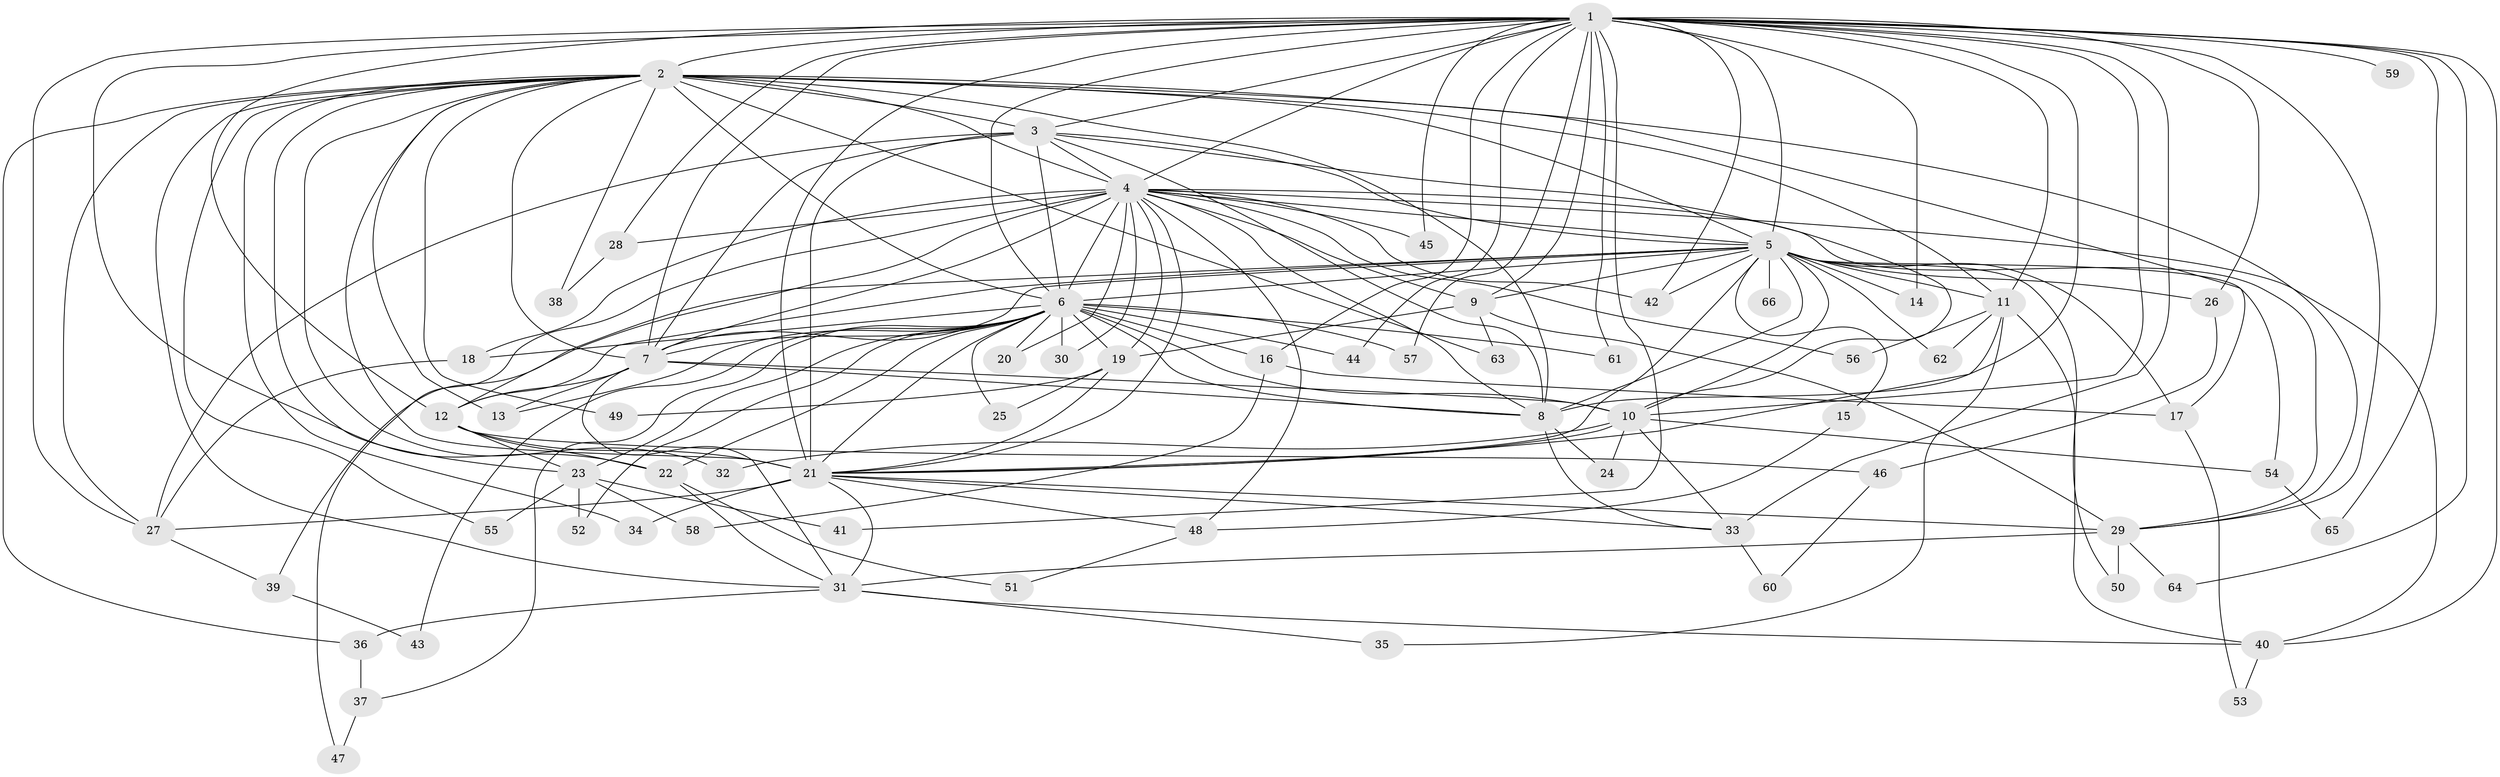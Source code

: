 // original degree distribution, {37: 0.007575757575757576, 28: 0.015151515151515152, 24: 0.007575757575757576, 30: 0.007575757575757576, 20: 0.007575757575757576, 23: 0.007575757575757576, 12: 0.007575757575757576, 18: 0.007575757575757576, 21: 0.007575757575757576, 5: 0.05303030303030303, 3: 0.20454545454545456, 4: 0.07575757575757576, 6: 0.03787878787878788, 7: 0.007575757575757576, 2: 0.5454545454545454}
// Generated by graph-tools (version 1.1) at 2025/34/03/09/25 02:34:46]
// undirected, 66 vertices, 176 edges
graph export_dot {
graph [start="1"]
  node [color=gray90,style=filled];
  1;
  2;
  3;
  4;
  5;
  6;
  7;
  8;
  9;
  10;
  11;
  12;
  13;
  14;
  15;
  16;
  17;
  18;
  19;
  20;
  21;
  22;
  23;
  24;
  25;
  26;
  27;
  28;
  29;
  30;
  31;
  32;
  33;
  34;
  35;
  36;
  37;
  38;
  39;
  40;
  41;
  42;
  43;
  44;
  45;
  46;
  47;
  48;
  49;
  50;
  51;
  52;
  53;
  54;
  55;
  56;
  57;
  58;
  59;
  60;
  61;
  62;
  63;
  64;
  65;
  66;
  1 -- 2 [weight=1.0];
  1 -- 3 [weight=1.0];
  1 -- 4 [weight=3.0];
  1 -- 5 [weight=2.0];
  1 -- 6 [weight=2.0];
  1 -- 7 [weight=1.0];
  1 -- 8 [weight=1.0];
  1 -- 9 [weight=2.0];
  1 -- 10 [weight=1.0];
  1 -- 11 [weight=1.0];
  1 -- 12 [weight=1.0];
  1 -- 14 [weight=2.0];
  1 -- 16 [weight=1.0];
  1 -- 21 [weight=1.0];
  1 -- 22 [weight=1.0];
  1 -- 26 [weight=1.0];
  1 -- 27 [weight=1.0];
  1 -- 28 [weight=1.0];
  1 -- 29 [weight=1.0];
  1 -- 33 [weight=1.0];
  1 -- 40 [weight=1.0];
  1 -- 41 [weight=1.0];
  1 -- 42 [weight=1.0];
  1 -- 44 [weight=1.0];
  1 -- 45 [weight=1.0];
  1 -- 57 [weight=1.0];
  1 -- 59 [weight=1.0];
  1 -- 61 [weight=1.0];
  1 -- 64 [weight=1.0];
  1 -- 65 [weight=1.0];
  2 -- 3 [weight=1.0];
  2 -- 4 [weight=3.0];
  2 -- 5 [weight=2.0];
  2 -- 6 [weight=2.0];
  2 -- 7 [weight=1.0];
  2 -- 8 [weight=2.0];
  2 -- 11 [weight=1.0];
  2 -- 13 [weight=1.0];
  2 -- 17 [weight=1.0];
  2 -- 21 [weight=1.0];
  2 -- 23 [weight=1.0];
  2 -- 27 [weight=1.0];
  2 -- 29 [weight=1.0];
  2 -- 31 [weight=1.0];
  2 -- 32 [weight=1.0];
  2 -- 34 [weight=1.0];
  2 -- 36 [weight=1.0];
  2 -- 38 [weight=1.0];
  2 -- 49 [weight=1.0];
  2 -- 55 [weight=1.0];
  2 -- 63 [weight=1.0];
  3 -- 4 [weight=2.0];
  3 -- 5 [weight=1.0];
  3 -- 6 [weight=3.0];
  3 -- 7 [weight=2.0];
  3 -- 8 [weight=2.0];
  3 -- 10 [weight=1.0];
  3 -- 21 [weight=14.0];
  3 -- 27 [weight=1.0];
  4 -- 5 [weight=2.0];
  4 -- 6 [weight=4.0];
  4 -- 7 [weight=2.0];
  4 -- 8 [weight=2.0];
  4 -- 9 [weight=1.0];
  4 -- 12 [weight=1.0];
  4 -- 18 [weight=2.0];
  4 -- 19 [weight=1.0];
  4 -- 20 [weight=2.0];
  4 -- 21 [weight=2.0];
  4 -- 28 [weight=2.0];
  4 -- 29 [weight=1.0];
  4 -- 30 [weight=2.0];
  4 -- 40 [weight=1.0];
  4 -- 42 [weight=1.0];
  4 -- 45 [weight=1.0];
  4 -- 47 [weight=1.0];
  4 -- 48 [weight=1.0];
  4 -- 56 [weight=1.0];
  5 -- 6 [weight=2.0];
  5 -- 7 [weight=1.0];
  5 -- 8 [weight=2.0];
  5 -- 9 [weight=1.0];
  5 -- 10 [weight=1.0];
  5 -- 11 [weight=1.0];
  5 -- 12 [weight=2.0];
  5 -- 14 [weight=1.0];
  5 -- 15 [weight=1.0];
  5 -- 17 [weight=1.0];
  5 -- 21 [weight=1.0];
  5 -- 26 [weight=1.0];
  5 -- 39 [weight=1.0];
  5 -- 42 [weight=1.0];
  5 -- 50 [weight=1.0];
  5 -- 54 [weight=1.0];
  5 -- 62 [weight=1.0];
  5 -- 66 [weight=1.0];
  6 -- 7 [weight=3.0];
  6 -- 8 [weight=2.0];
  6 -- 10 [weight=1.0];
  6 -- 13 [weight=1.0];
  6 -- 16 [weight=1.0];
  6 -- 18 [weight=1.0];
  6 -- 19 [weight=2.0];
  6 -- 20 [weight=1.0];
  6 -- 21 [weight=1.0];
  6 -- 22 [weight=1.0];
  6 -- 23 [weight=2.0];
  6 -- 25 [weight=1.0];
  6 -- 30 [weight=1.0];
  6 -- 37 [weight=1.0];
  6 -- 43 [weight=1.0];
  6 -- 44 [weight=1.0];
  6 -- 52 [weight=1.0];
  6 -- 57 [weight=1.0];
  6 -- 61 [weight=1.0];
  7 -- 8 [weight=1.0];
  7 -- 10 [weight=3.0];
  7 -- 12 [weight=7.0];
  7 -- 13 [weight=1.0];
  7 -- 31 [weight=1.0];
  8 -- 24 [weight=1.0];
  8 -- 33 [weight=1.0];
  9 -- 19 [weight=1.0];
  9 -- 29 [weight=3.0];
  9 -- 63 [weight=1.0];
  10 -- 21 [weight=2.0];
  10 -- 24 [weight=1.0];
  10 -- 32 [weight=1.0];
  10 -- 33 [weight=1.0];
  10 -- 54 [weight=1.0];
  11 -- 21 [weight=1.0];
  11 -- 35 [weight=1.0];
  11 -- 40 [weight=1.0];
  11 -- 56 [weight=1.0];
  11 -- 62 [weight=1.0];
  12 -- 21 [weight=1.0];
  12 -- 22 [weight=1.0];
  12 -- 23 [weight=1.0];
  12 -- 46 [weight=1.0];
  15 -- 48 [weight=1.0];
  16 -- 17 [weight=1.0];
  16 -- 58 [weight=1.0];
  17 -- 53 [weight=1.0];
  18 -- 27 [weight=1.0];
  19 -- 21 [weight=1.0];
  19 -- 25 [weight=1.0];
  19 -- 49 [weight=1.0];
  21 -- 27 [weight=2.0];
  21 -- 29 [weight=1.0];
  21 -- 31 [weight=1.0];
  21 -- 33 [weight=1.0];
  21 -- 34 [weight=1.0];
  21 -- 48 [weight=1.0];
  22 -- 31 [weight=1.0];
  22 -- 51 [weight=1.0];
  23 -- 41 [weight=1.0];
  23 -- 52 [weight=1.0];
  23 -- 55 [weight=1.0];
  23 -- 58 [weight=1.0];
  26 -- 46 [weight=1.0];
  27 -- 39 [weight=1.0];
  28 -- 38 [weight=1.0];
  29 -- 31 [weight=1.0];
  29 -- 50 [weight=1.0];
  29 -- 64 [weight=1.0];
  31 -- 35 [weight=1.0];
  31 -- 36 [weight=1.0];
  31 -- 40 [weight=1.0];
  33 -- 60 [weight=1.0];
  36 -- 37 [weight=1.0];
  37 -- 47 [weight=1.0];
  39 -- 43 [weight=1.0];
  40 -- 53 [weight=1.0];
  46 -- 60 [weight=1.0];
  48 -- 51 [weight=1.0];
  54 -- 65 [weight=1.0];
}
